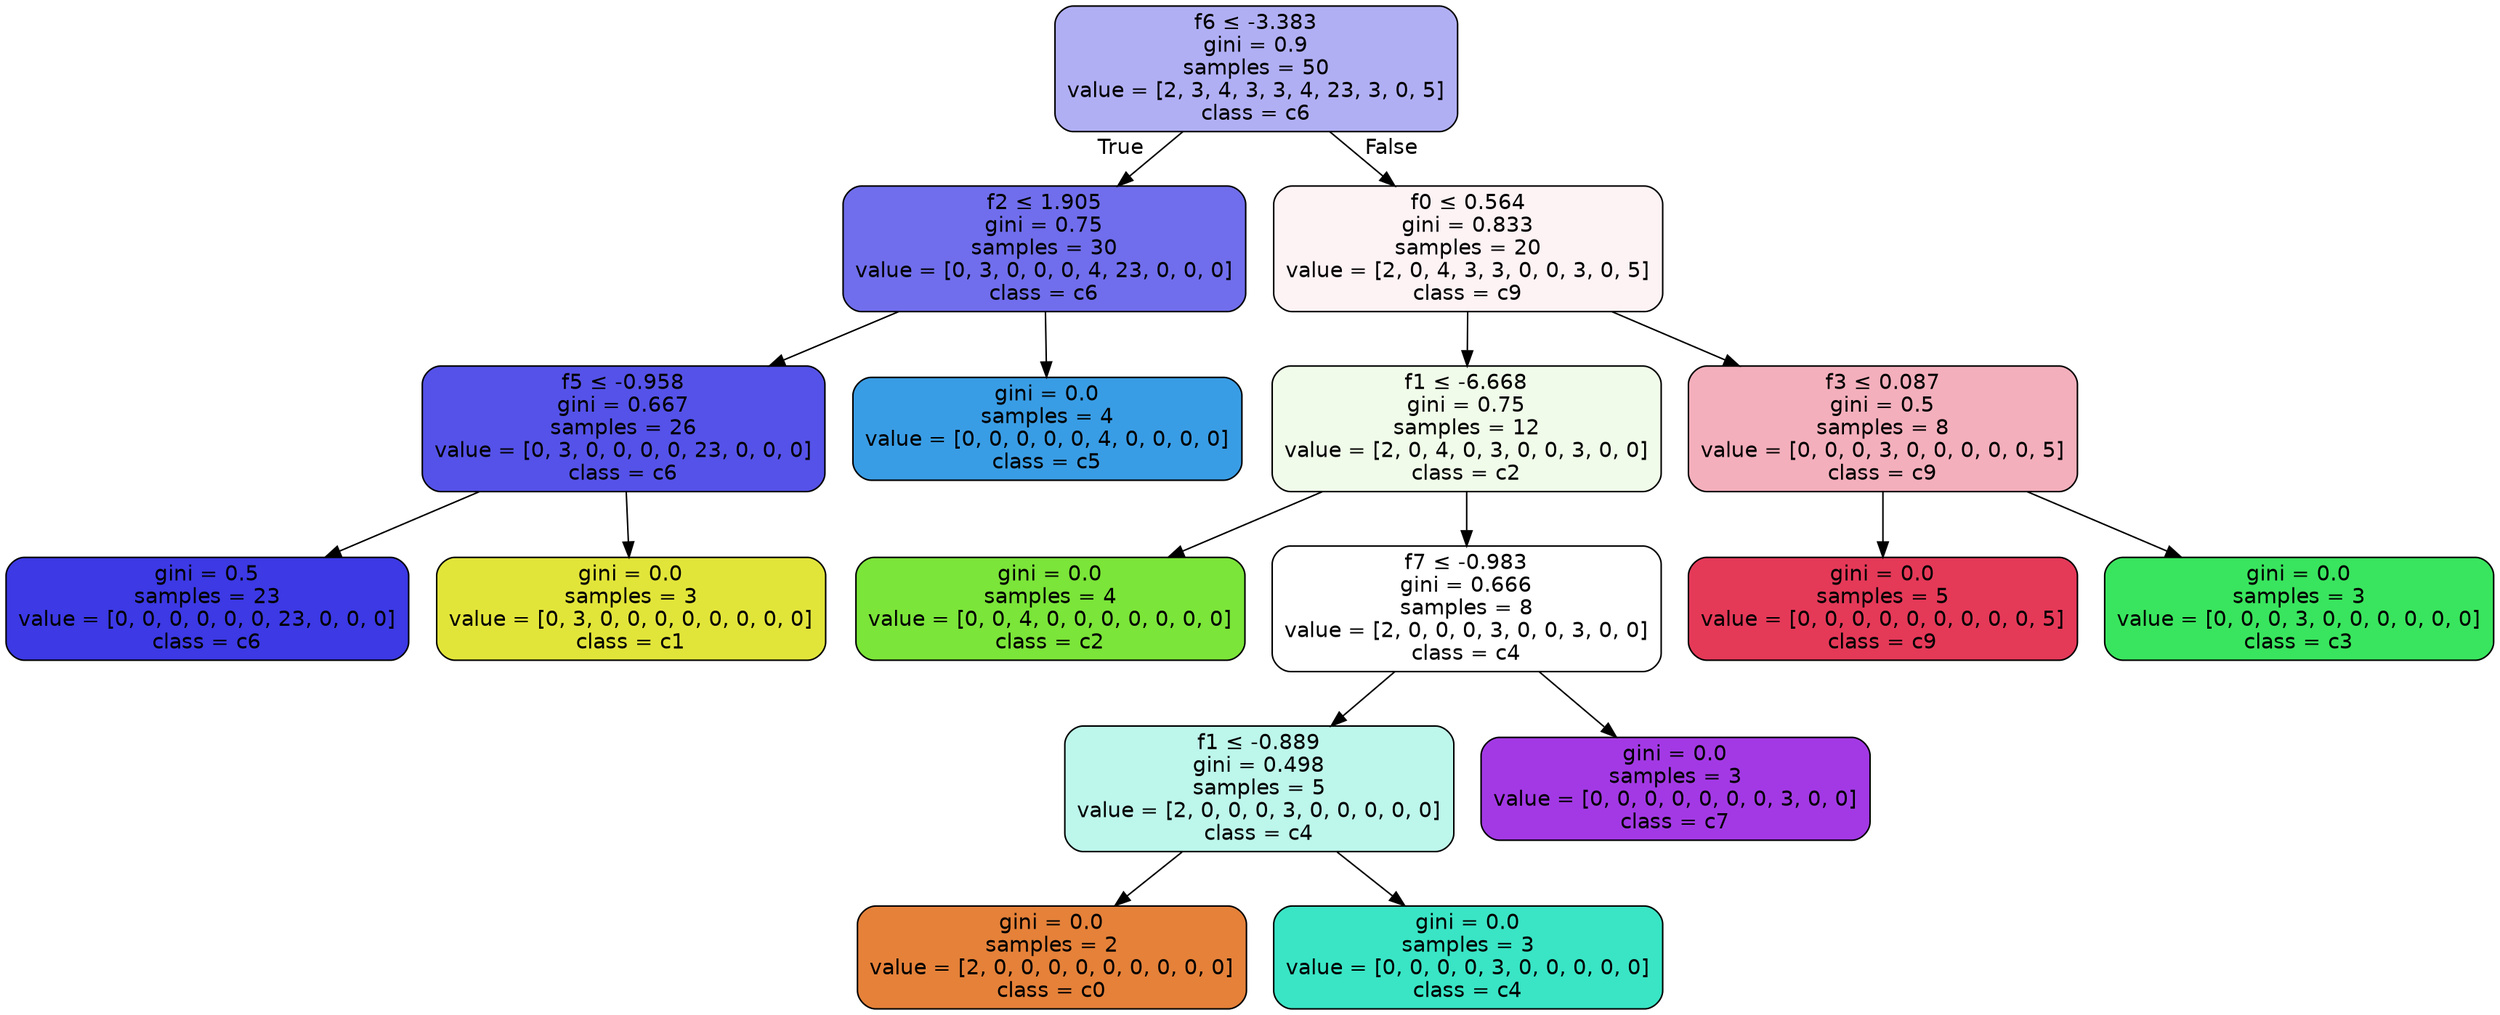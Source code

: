 digraph Tree {
node [shape=box, style="filled, rounded", color="black", fontname=helvetica] ;
edge [fontname=helvetica] ;
0 [label=<f6 &le; -3.383<br/>gini = 0.9<br/>samples = 50<br/>value = [2, 3, 4, 3, 3, 4, 23, 3, 0, 5]<br/>class = c6>, fillcolor="#3c39e566"] ;
1 [label=<f2 &le; 1.905<br/>gini = 0.75<br/>samples = 30<br/>value = [0, 3, 0, 0, 0, 4, 23, 0, 0, 0]<br/>class = c6>, fillcolor="#3c39e5ba"] ;
0 -> 1 [labeldistance=2.5, labelangle=45, headlabel="True"] ;
2 [label=<f5 &le; -0.958<br/>gini = 0.667<br/>samples = 26<br/>value = [0, 3, 0, 0, 0, 0, 23, 0, 0, 0]<br/>class = c6>, fillcolor="#3c39e5de"] ;
1 -> 2 ;
3 [label=<gini = 0.5<br/>samples = 23<br/>value = [0, 0, 0, 0, 0, 0, 23, 0, 0, 0]<br/>class = c6>, fillcolor="#3c39e5ff"] ;
2 -> 3 ;
4 [label=<gini = 0.0<br/>samples = 3<br/>value = [0, 3, 0, 0, 0, 0, 0, 0, 0, 0]<br/>class = c1>, fillcolor="#e2e539ff"] ;
2 -> 4 ;
5 [label=<gini = 0.0<br/>samples = 4<br/>value = [0, 0, 0, 0, 0, 4, 0, 0, 0, 0]<br/>class = c5>, fillcolor="#399de5ff"] ;
1 -> 5 ;
6 [label=<f0 &le; 0.564<br/>gini = 0.833<br/>samples = 20<br/>value = [2, 0, 4, 3, 3, 0, 0, 3, 0, 5]<br/>class = c9>, fillcolor="#e5395810"] ;
0 -> 6 [labeldistance=2.5, labelangle=-45, headlabel="False"] ;
7 [label=<f1 &le; -6.668<br/>gini = 0.75<br/>samples = 12<br/>value = [2, 0, 4, 0, 3, 0, 0, 3, 0, 0]<br/>class = c2>, fillcolor="#7be5391c"] ;
6 -> 7 ;
8 [label=<gini = 0.0<br/>samples = 4<br/>value = [0, 0, 4, 0, 0, 0, 0, 0, 0, 0]<br/>class = c2>, fillcolor="#7be539ff"] ;
7 -> 8 ;
9 [label=<f7 &le; -0.983<br/>gini = 0.666<br/>samples = 8<br/>value = [2, 0, 0, 0, 3, 0, 0, 3, 0, 0]<br/>class = c4>, fillcolor="#39e5c500"] ;
7 -> 9 ;
10 [label=<f1 &le; -0.889<br/>gini = 0.498<br/>samples = 5<br/>value = [2, 0, 0, 0, 3, 0, 0, 0, 0, 0]<br/>class = c4>, fillcolor="#39e5c555"] ;
9 -> 10 ;
11 [label=<gini = 0.0<br/>samples = 2<br/>value = [2, 0, 0, 0, 0, 0, 0, 0, 0, 0]<br/>class = c0>, fillcolor="#e58139ff"] ;
10 -> 11 ;
12 [label=<gini = 0.0<br/>samples = 3<br/>value = [0, 0, 0, 0, 3, 0, 0, 0, 0, 0]<br/>class = c4>, fillcolor="#39e5c5ff"] ;
10 -> 12 ;
13 [label=<gini = 0.0<br/>samples = 3<br/>value = [0, 0, 0, 0, 0, 0, 0, 3, 0, 0]<br/>class = c7>, fillcolor="#a339e5ff"] ;
9 -> 13 ;
14 [label=<f3 &le; 0.087<br/>gini = 0.5<br/>samples = 8<br/>value = [0, 0, 0, 3, 0, 0, 0, 0, 0, 5]<br/>class = c9>, fillcolor="#e5395866"] ;
6 -> 14 ;
15 [label=<gini = 0.0<br/>samples = 5<br/>value = [0, 0, 0, 0, 0, 0, 0, 0, 0, 5]<br/>class = c9>, fillcolor="#e53958ff"] ;
14 -> 15 ;
16 [label=<gini = 0.0<br/>samples = 3<br/>value = [0, 0, 0, 3, 0, 0, 0, 0, 0, 0]<br/>class = c3>, fillcolor="#39e55eff"] ;
14 -> 16 ;
}
